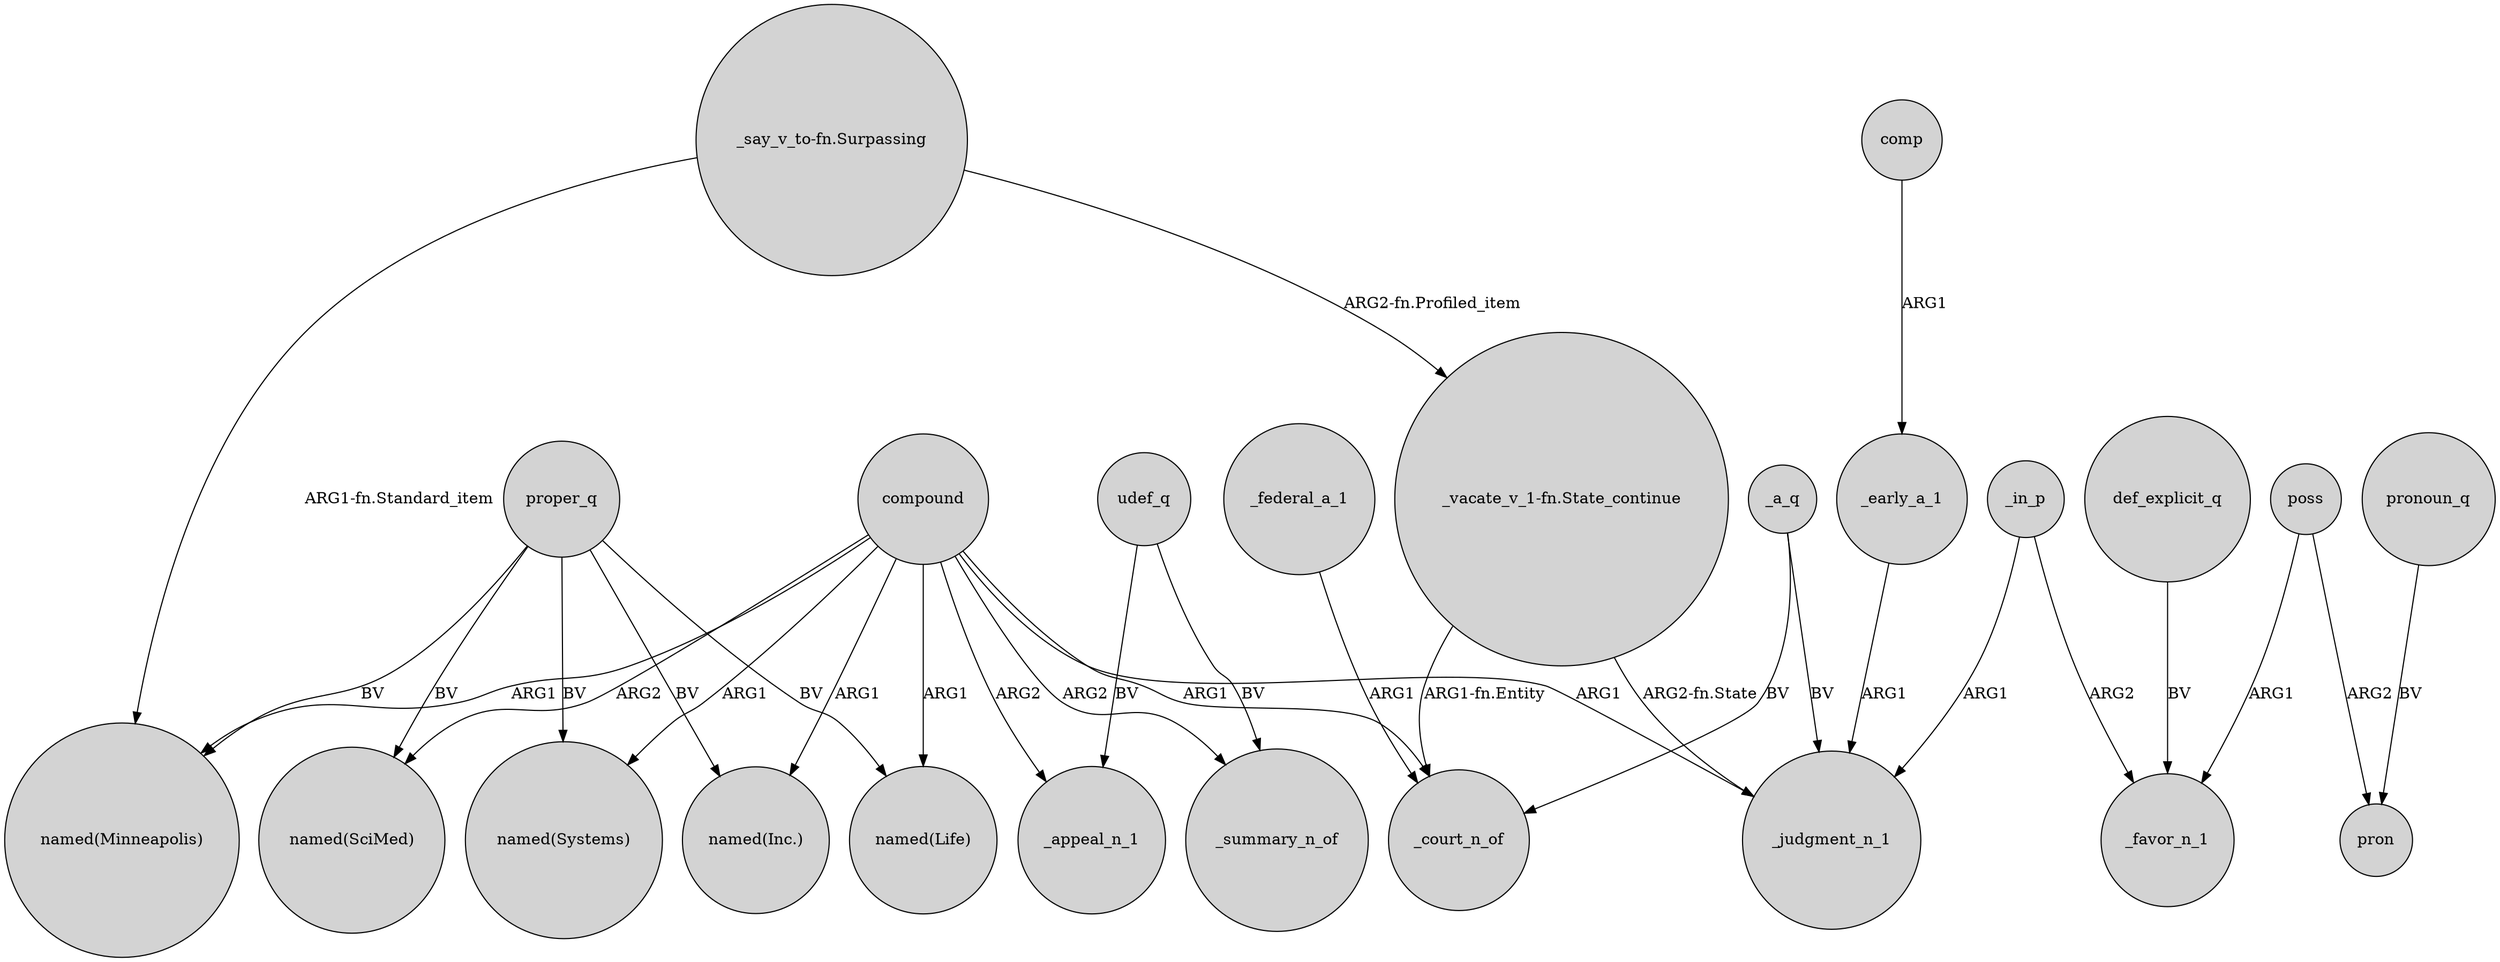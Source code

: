 digraph {
	node [shape=circle style=filled]
	proper_q -> "named(Life)" [label=BV]
	compound -> "named(Minneapolis)" [label=ARG1]
	_a_q -> _court_n_of [label=BV]
	_in_p -> _favor_n_1 [label=ARG2]
	compound -> _judgment_n_1 [label=ARG1]
	comp -> _early_a_1 [label=ARG1]
	"_vacate_v_1-fn.State_continue" -> _court_n_of [label="ARG1-fn.Entity"]
	_in_p -> _judgment_n_1 [label=ARG1]
	def_explicit_q -> _favor_n_1 [label=BV]
	poss -> _favor_n_1 [label=ARG1]
	proper_q -> "named(Minneapolis)" [label=BV]
	proper_q -> "named(Inc.)" [label=BV]
	_early_a_1 -> _judgment_n_1 [label=ARG1]
	pronoun_q -> pron [label=BV]
	compound -> "named(Life)" [label=ARG1]
	compound -> _summary_n_of [label=ARG2]
	poss -> pron [label=ARG2]
	proper_q -> "named(Systems)" [label=BV]
	udef_q -> _appeal_n_1 [label=BV]
	udef_q -> _summary_n_of [label=BV]
	compound -> "named(Systems)" [label=ARG1]
	compound -> _court_n_of [label=ARG1]
	proper_q -> "named(SciMed)" [label=BV]
	"_say_v_to-fn.Surpassing" -> "named(Minneapolis)" [label="ARG1-fn.Standard_item"]
	"_say_v_to-fn.Surpassing" -> "_vacate_v_1-fn.State_continue" [label="ARG2-fn.Profiled_item"]
	compound -> "named(Inc.)" [label=ARG1]
	compound -> "named(SciMed)" [label=ARG2]
	compound -> _appeal_n_1 [label=ARG2]
	_federal_a_1 -> _court_n_of [label=ARG1]
	_a_q -> _judgment_n_1 [label=BV]
	"_vacate_v_1-fn.State_continue" -> _judgment_n_1 [label="ARG2-fn.State"]
}
